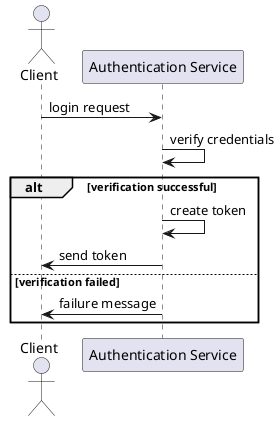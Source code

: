 @startuml
actor Client
participant "Authentication Service" as Auth
Client -> Auth: login request
Auth -> Auth: verify credentials
alt verification successful
    Auth -> Auth: create token
    Auth -> Client: send token
else verification failed
    Auth -> Client: failure message
end
/'
login sequence diagram :
the client sends a login request to the authentication service
the authentication service verifies the credentials,
if the verification is successful,
the authentication service creates a token and sends it to the client
if the verification fails, the authentication service sends a failure message to the client
'/
